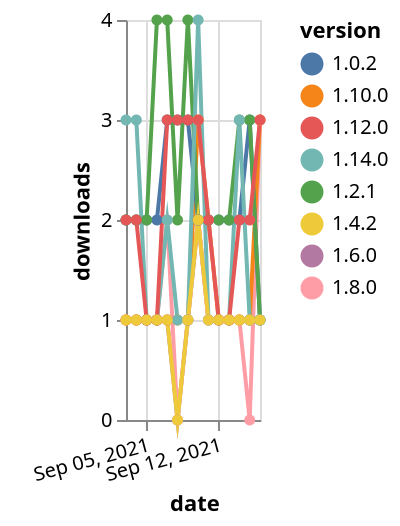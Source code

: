 {"$schema": "https://vega.github.io/schema/vega-lite/v5.json", "description": "A simple bar chart with embedded data.", "data": {"values": [{"date": "2021-09-03", "total": 242, "delta": 1, "version": "1.6.0"}, {"date": "2021-09-04", "total": 243, "delta": 1, "version": "1.6.0"}, {"date": "2021-09-05", "total": 244, "delta": 1, "version": "1.6.0"}, {"date": "2021-09-06", "total": 245, "delta": 1, "version": "1.6.0"}, {"date": "2021-09-07", "total": 246, "delta": 1, "version": "1.6.0"}, {"date": "2021-09-08", "total": 246, "delta": 0, "version": "1.6.0"}, {"date": "2021-09-09", "total": 247, "delta": 1, "version": "1.6.0"}, {"date": "2021-09-10", "total": 249, "delta": 2, "version": "1.6.0"}, {"date": "2021-09-11", "total": 250, "delta": 1, "version": "1.6.0"}, {"date": "2021-09-12", "total": 251, "delta": 1, "version": "1.6.0"}, {"date": "2021-09-13", "total": 252, "delta": 1, "version": "1.6.0"}, {"date": "2021-09-14", "total": 253, "delta": 1, "version": "1.6.0"}, {"date": "2021-09-15", "total": 254, "delta": 1, "version": "1.6.0"}, {"date": "2021-09-16", "total": 255, "delta": 1, "version": "1.6.0"}, {"date": "2021-09-03", "total": 289, "delta": 1, "version": "1.8.0"}, {"date": "2021-09-04", "total": 290, "delta": 1, "version": "1.8.0"}, {"date": "2021-09-05", "total": 291, "delta": 1, "version": "1.8.0"}, {"date": "2021-09-06", "total": 292, "delta": 1, "version": "1.8.0"}, {"date": "2021-09-07", "total": 294, "delta": 2, "version": "1.8.0"}, {"date": "2021-09-08", "total": 294, "delta": 0, "version": "1.8.0"}, {"date": "2021-09-09", "total": 295, "delta": 1, "version": "1.8.0"}, {"date": "2021-09-10", "total": 297, "delta": 2, "version": "1.8.0"}, {"date": "2021-09-11", "total": 298, "delta": 1, "version": "1.8.0"}, {"date": "2021-09-12", "total": 299, "delta": 1, "version": "1.8.0"}, {"date": "2021-09-13", "total": 300, "delta": 1, "version": "1.8.0"}, {"date": "2021-09-14", "total": 301, "delta": 1, "version": "1.8.0"}, {"date": "2021-09-15", "total": 301, "delta": 0, "version": "1.8.0"}, {"date": "2021-09-16", "total": 304, "delta": 3, "version": "1.8.0"}, {"date": "2021-09-03", "total": 238, "delta": 1, "version": "1.10.0"}, {"date": "2021-09-04", "total": 239, "delta": 1, "version": "1.10.0"}, {"date": "2021-09-05", "total": 240, "delta": 1, "version": "1.10.0"}, {"date": "2021-09-06", "total": 241, "delta": 1, "version": "1.10.0"}, {"date": "2021-09-07", "total": 242, "delta": 1, "version": "1.10.0"}, {"date": "2021-09-08", "total": 243, "delta": 1, "version": "1.10.0"}, {"date": "2021-09-09", "total": 244, "delta": 1, "version": "1.10.0"}, {"date": "2021-09-10", "total": 247, "delta": 3, "version": "1.10.0"}, {"date": "2021-09-11", "total": 249, "delta": 2, "version": "1.10.0"}, {"date": "2021-09-12", "total": 250, "delta": 1, "version": "1.10.0"}, {"date": "2021-09-13", "total": 251, "delta": 1, "version": "1.10.0"}, {"date": "2021-09-14", "total": 252, "delta": 1, "version": "1.10.0"}, {"date": "2021-09-15", "total": 253, "delta": 1, "version": "1.10.0"}, {"date": "2021-09-16", "total": 256, "delta": 3, "version": "1.10.0"}, {"date": "2021-09-03", "total": 2338, "delta": 2, "version": "1.0.2"}, {"date": "2021-09-04", "total": 2340, "delta": 2, "version": "1.0.2"}, {"date": "2021-09-05", "total": 2342, "delta": 2, "version": "1.0.2"}, {"date": "2021-09-06", "total": 2344, "delta": 2, "version": "1.0.2"}, {"date": "2021-09-07", "total": 2347, "delta": 3, "version": "1.0.2"}, {"date": "2021-09-08", "total": 2350, "delta": 3, "version": "1.0.2"}, {"date": "2021-09-09", "total": 2353, "delta": 3, "version": "1.0.2"}, {"date": "2021-09-10", "total": 2355, "delta": 2, "version": "1.0.2"}, {"date": "2021-09-11", "total": 2357, "delta": 2, "version": "1.0.2"}, {"date": "2021-09-12", "total": 2359, "delta": 2, "version": "1.0.2"}, {"date": "2021-09-13", "total": 2361, "delta": 2, "version": "1.0.2"}, {"date": "2021-09-14", "total": 2363, "delta": 2, "version": "1.0.2"}, {"date": "2021-09-15", "total": 2366, "delta": 3, "version": "1.0.2"}, {"date": "2021-09-16", "total": 2367, "delta": 1, "version": "1.0.2"}, {"date": "2021-09-03", "total": 2583, "delta": 2, "version": "1.2.1"}, {"date": "2021-09-04", "total": 2585, "delta": 2, "version": "1.2.1"}, {"date": "2021-09-05", "total": 2587, "delta": 2, "version": "1.2.1"}, {"date": "2021-09-06", "total": 2591, "delta": 4, "version": "1.2.1"}, {"date": "2021-09-07", "total": 2595, "delta": 4, "version": "1.2.1"}, {"date": "2021-09-08", "total": 2597, "delta": 2, "version": "1.2.1"}, {"date": "2021-09-09", "total": 2601, "delta": 4, "version": "1.2.1"}, {"date": "2021-09-10", "total": 2603, "delta": 2, "version": "1.2.1"}, {"date": "2021-09-11", "total": 2605, "delta": 2, "version": "1.2.1"}, {"date": "2021-09-12", "total": 2607, "delta": 2, "version": "1.2.1"}, {"date": "2021-09-13", "total": 2609, "delta": 2, "version": "1.2.1"}, {"date": "2021-09-14", "total": 2612, "delta": 3, "version": "1.2.1"}, {"date": "2021-09-15", "total": 2615, "delta": 3, "version": "1.2.1"}, {"date": "2021-09-16", "total": 2616, "delta": 1, "version": "1.2.1"}, {"date": "2021-09-03", "total": 155, "delta": 3, "version": "1.14.0"}, {"date": "2021-09-04", "total": 158, "delta": 3, "version": "1.14.0"}, {"date": "2021-09-05", "total": 159, "delta": 1, "version": "1.14.0"}, {"date": "2021-09-06", "total": 160, "delta": 1, "version": "1.14.0"}, {"date": "2021-09-07", "total": 162, "delta": 2, "version": "1.14.0"}, {"date": "2021-09-08", "total": 163, "delta": 1, "version": "1.14.0"}, {"date": "2021-09-09", "total": 164, "delta": 1, "version": "1.14.0"}, {"date": "2021-09-10", "total": 168, "delta": 4, "version": "1.14.0"}, {"date": "2021-09-11", "total": 169, "delta": 1, "version": "1.14.0"}, {"date": "2021-09-12", "total": 170, "delta": 1, "version": "1.14.0"}, {"date": "2021-09-13", "total": 171, "delta": 1, "version": "1.14.0"}, {"date": "2021-09-14", "total": 174, "delta": 3, "version": "1.14.0"}, {"date": "2021-09-15", "total": 175, "delta": 1, "version": "1.14.0"}, {"date": "2021-09-16", "total": 176, "delta": 1, "version": "1.14.0"}, {"date": "2021-09-03", "total": 388, "delta": 2, "version": "1.12.0"}, {"date": "2021-09-04", "total": 390, "delta": 2, "version": "1.12.0"}, {"date": "2021-09-05", "total": 391, "delta": 1, "version": "1.12.0"}, {"date": "2021-09-06", "total": 392, "delta": 1, "version": "1.12.0"}, {"date": "2021-09-07", "total": 395, "delta": 3, "version": "1.12.0"}, {"date": "2021-09-08", "total": 398, "delta": 3, "version": "1.12.0"}, {"date": "2021-09-09", "total": 401, "delta": 3, "version": "1.12.0"}, {"date": "2021-09-10", "total": 404, "delta": 3, "version": "1.12.0"}, {"date": "2021-09-11", "total": 406, "delta": 2, "version": "1.12.0"}, {"date": "2021-09-12", "total": 407, "delta": 1, "version": "1.12.0"}, {"date": "2021-09-13", "total": 408, "delta": 1, "version": "1.12.0"}, {"date": "2021-09-14", "total": 410, "delta": 2, "version": "1.12.0"}, {"date": "2021-09-15", "total": 412, "delta": 2, "version": "1.12.0"}, {"date": "2021-09-16", "total": 415, "delta": 3, "version": "1.12.0"}, {"date": "2021-09-03", "total": 379, "delta": 1, "version": "1.4.2"}, {"date": "2021-09-04", "total": 380, "delta": 1, "version": "1.4.2"}, {"date": "2021-09-05", "total": 381, "delta": 1, "version": "1.4.2"}, {"date": "2021-09-06", "total": 382, "delta": 1, "version": "1.4.2"}, {"date": "2021-09-07", "total": 383, "delta": 1, "version": "1.4.2"}, {"date": "2021-09-08", "total": 383, "delta": 0, "version": "1.4.2"}, {"date": "2021-09-09", "total": 384, "delta": 1, "version": "1.4.2"}, {"date": "2021-09-10", "total": 386, "delta": 2, "version": "1.4.2"}, {"date": "2021-09-11", "total": 387, "delta": 1, "version": "1.4.2"}, {"date": "2021-09-12", "total": 388, "delta": 1, "version": "1.4.2"}, {"date": "2021-09-13", "total": 389, "delta": 1, "version": "1.4.2"}, {"date": "2021-09-14", "total": 390, "delta": 1, "version": "1.4.2"}, {"date": "2021-09-15", "total": 391, "delta": 1, "version": "1.4.2"}, {"date": "2021-09-16", "total": 392, "delta": 1, "version": "1.4.2"}]}, "width": "container", "mark": {"type": "line", "point": {"filled": true}}, "encoding": {"x": {"field": "date", "type": "temporal", "timeUnit": "yearmonthdate", "title": "date", "axis": {"labelAngle": -15}}, "y": {"field": "delta", "type": "quantitative", "title": "downloads"}, "color": {"field": "version", "type": "nominal"}, "tooltip": {"field": "delta"}}}